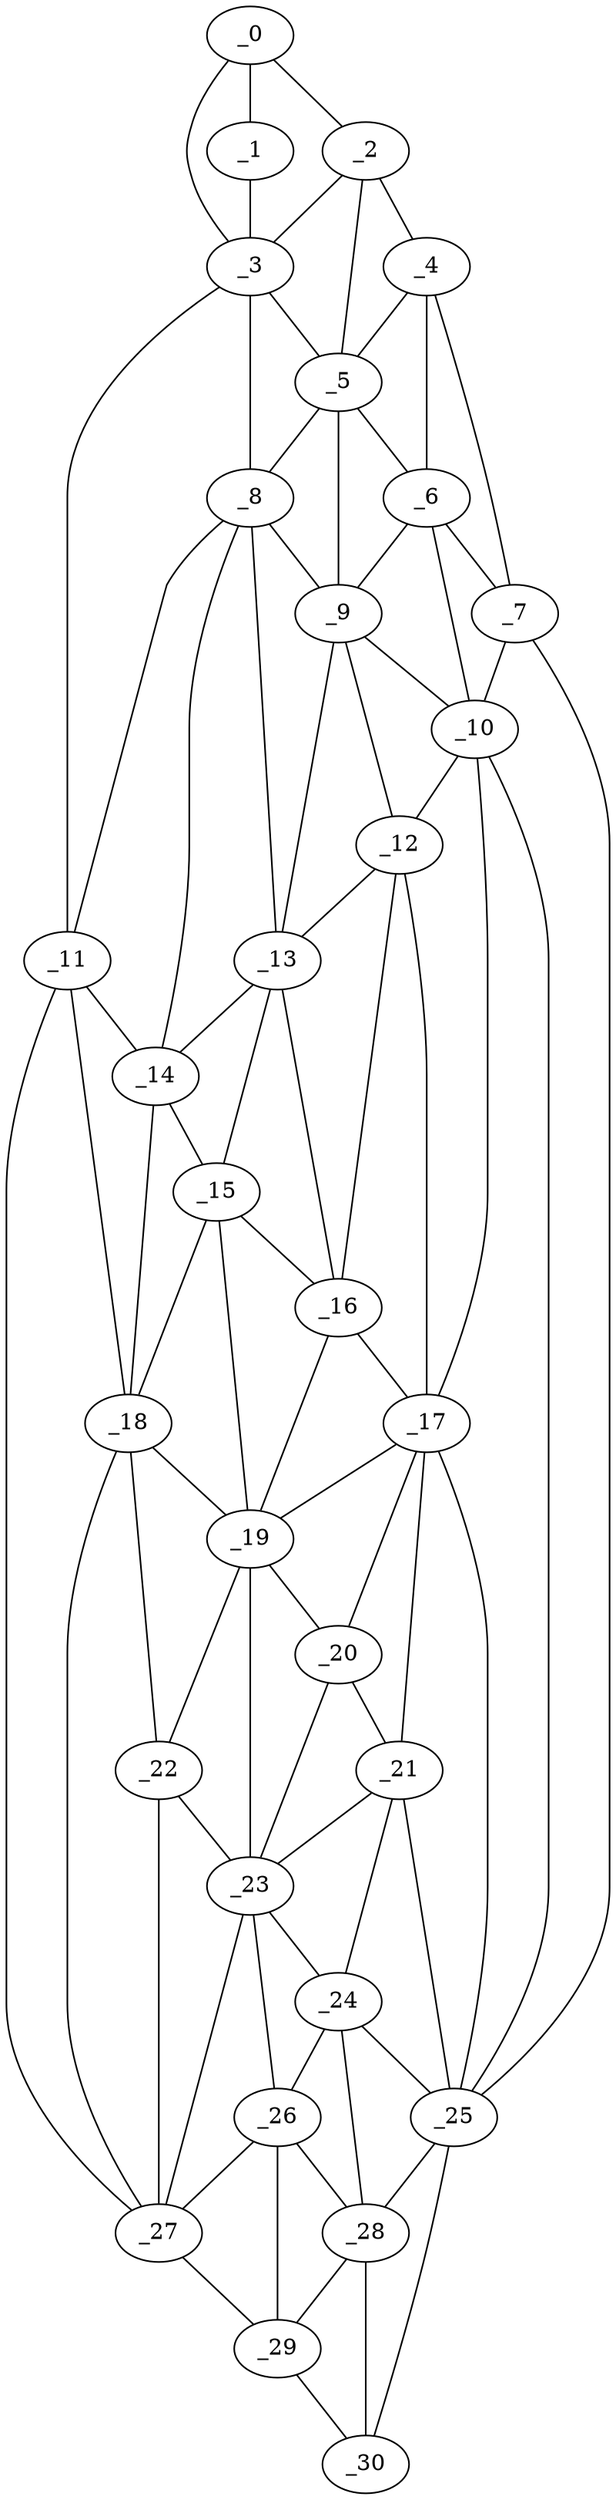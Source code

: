 graph "obj91__345.gxl" {
	_0	 [x=6,
		y=67];
	_1	 [x=7,
		y=60];
	_0 -- _1	 [valence=1];
	_2	 [x=8,
		y=73];
	_0 -- _2	 [valence=1];
	_3	 [x=12,
		y=58];
	_0 -- _3	 [valence=2];
	_1 -- _3	 [valence=1];
	_2 -- _3	 [valence=2];
	_4	 [x=21,
		y=83];
	_2 -- _4	 [valence=1];
	_5	 [x=23,
		y=77];
	_2 -- _5	 [valence=2];
	_3 -- _5	 [valence=2];
	_8	 [x=41,
		y=51];
	_3 -- _8	 [valence=2];
	_11	 [x=59,
		y=41];
	_3 -- _11	 [valence=1];
	_4 -- _5	 [valence=2];
	_6	 [x=33,
		y=79];
	_4 -- _6	 [valence=1];
	_7	 [x=34,
		y=87];
	_4 -- _7	 [valence=1];
	_5 -- _6	 [valence=1];
	_5 -- _8	 [valence=1];
	_9	 [x=44,
		y=70];
	_5 -- _9	 [valence=2];
	_6 -- _7	 [valence=2];
	_6 -- _9	 [valence=2];
	_10	 [x=49,
		y=82];
	_6 -- _10	 [valence=1];
	_7 -- _10	 [valence=1];
	_25	 [x=104,
		y=79];
	_7 -- _25	 [valence=1];
	_8 -- _9	 [valence=2];
	_8 -- _11	 [valence=2];
	_13	 [x=61,
		y=61];
	_8 -- _13	 [valence=1];
	_14	 [x=63,
		y=45];
	_8 -- _14	 [valence=2];
	_9 -- _10	 [valence=2];
	_12	 [x=60,
		y=68];
	_9 -- _12	 [valence=2];
	_9 -- _13	 [valence=2];
	_10 -- _12	 [valence=2];
	_17	 [x=73,
		y=69];
	_10 -- _17	 [valence=2];
	_10 -- _25	 [valence=2];
	_11 -- _14	 [valence=2];
	_18	 [x=79,
		y=43];
	_11 -- _18	 [valence=1];
	_27	 [x=115,
		y=46];
	_11 -- _27	 [valence=1];
	_12 -- _13	 [valence=1];
	_16	 [x=69,
		y=60];
	_12 -- _16	 [valence=2];
	_12 -- _17	 [valence=2];
	_13 -- _14	 [valence=2];
	_15	 [x=67,
		y=54];
	_13 -- _15	 [valence=2];
	_13 -- _16	 [valence=2];
	_14 -- _15	 [valence=2];
	_14 -- _18	 [valence=1];
	_15 -- _16	 [valence=2];
	_15 -- _18	 [valence=2];
	_19	 [x=85,
		y=58];
	_15 -- _19	 [valence=1];
	_16 -- _17	 [valence=1];
	_16 -- _19	 [valence=2];
	_17 -- _19	 [valence=2];
	_20	 [x=88,
		y=65];
	_17 -- _20	 [valence=2];
	_21	 [x=92,
		y=69];
	_17 -- _21	 [valence=2];
	_17 -- _25	 [valence=2];
	_18 -- _19	 [valence=1];
	_22	 [x=96,
		y=46];
	_18 -- _22	 [valence=1];
	_18 -- _27	 [valence=2];
	_19 -- _20	 [valence=1];
	_19 -- _22	 [valence=2];
	_23	 [x=100,
		y=55];
	_19 -- _23	 [valence=2];
	_20 -- _21	 [valence=2];
	_20 -- _23	 [valence=1];
	_21 -- _23	 [valence=2];
	_24	 [x=103,
		y=71];
	_21 -- _24	 [valence=1];
	_21 -- _25	 [valence=2];
	_22 -- _23	 [valence=1];
	_22 -- _27	 [valence=2];
	_23 -- _24	 [valence=2];
	_26	 [x=112,
		y=64];
	_23 -- _26	 [valence=1];
	_23 -- _27	 [valence=2];
	_24 -- _25	 [valence=2];
	_24 -- _26	 [valence=2];
	_28	 [x=116,
		y=67];
	_24 -- _28	 [valence=2];
	_25 -- _28	 [valence=2];
	_30	 [x=123,
		y=66];
	_25 -- _30	 [valence=1];
	_26 -- _27	 [valence=2];
	_26 -- _28	 [valence=2];
	_29	 [x=120,
		y=58];
	_26 -- _29	 [valence=2];
	_27 -- _29	 [valence=1];
	_28 -- _29	 [valence=2];
	_28 -- _30	 [valence=1];
	_29 -- _30	 [valence=1];
}
